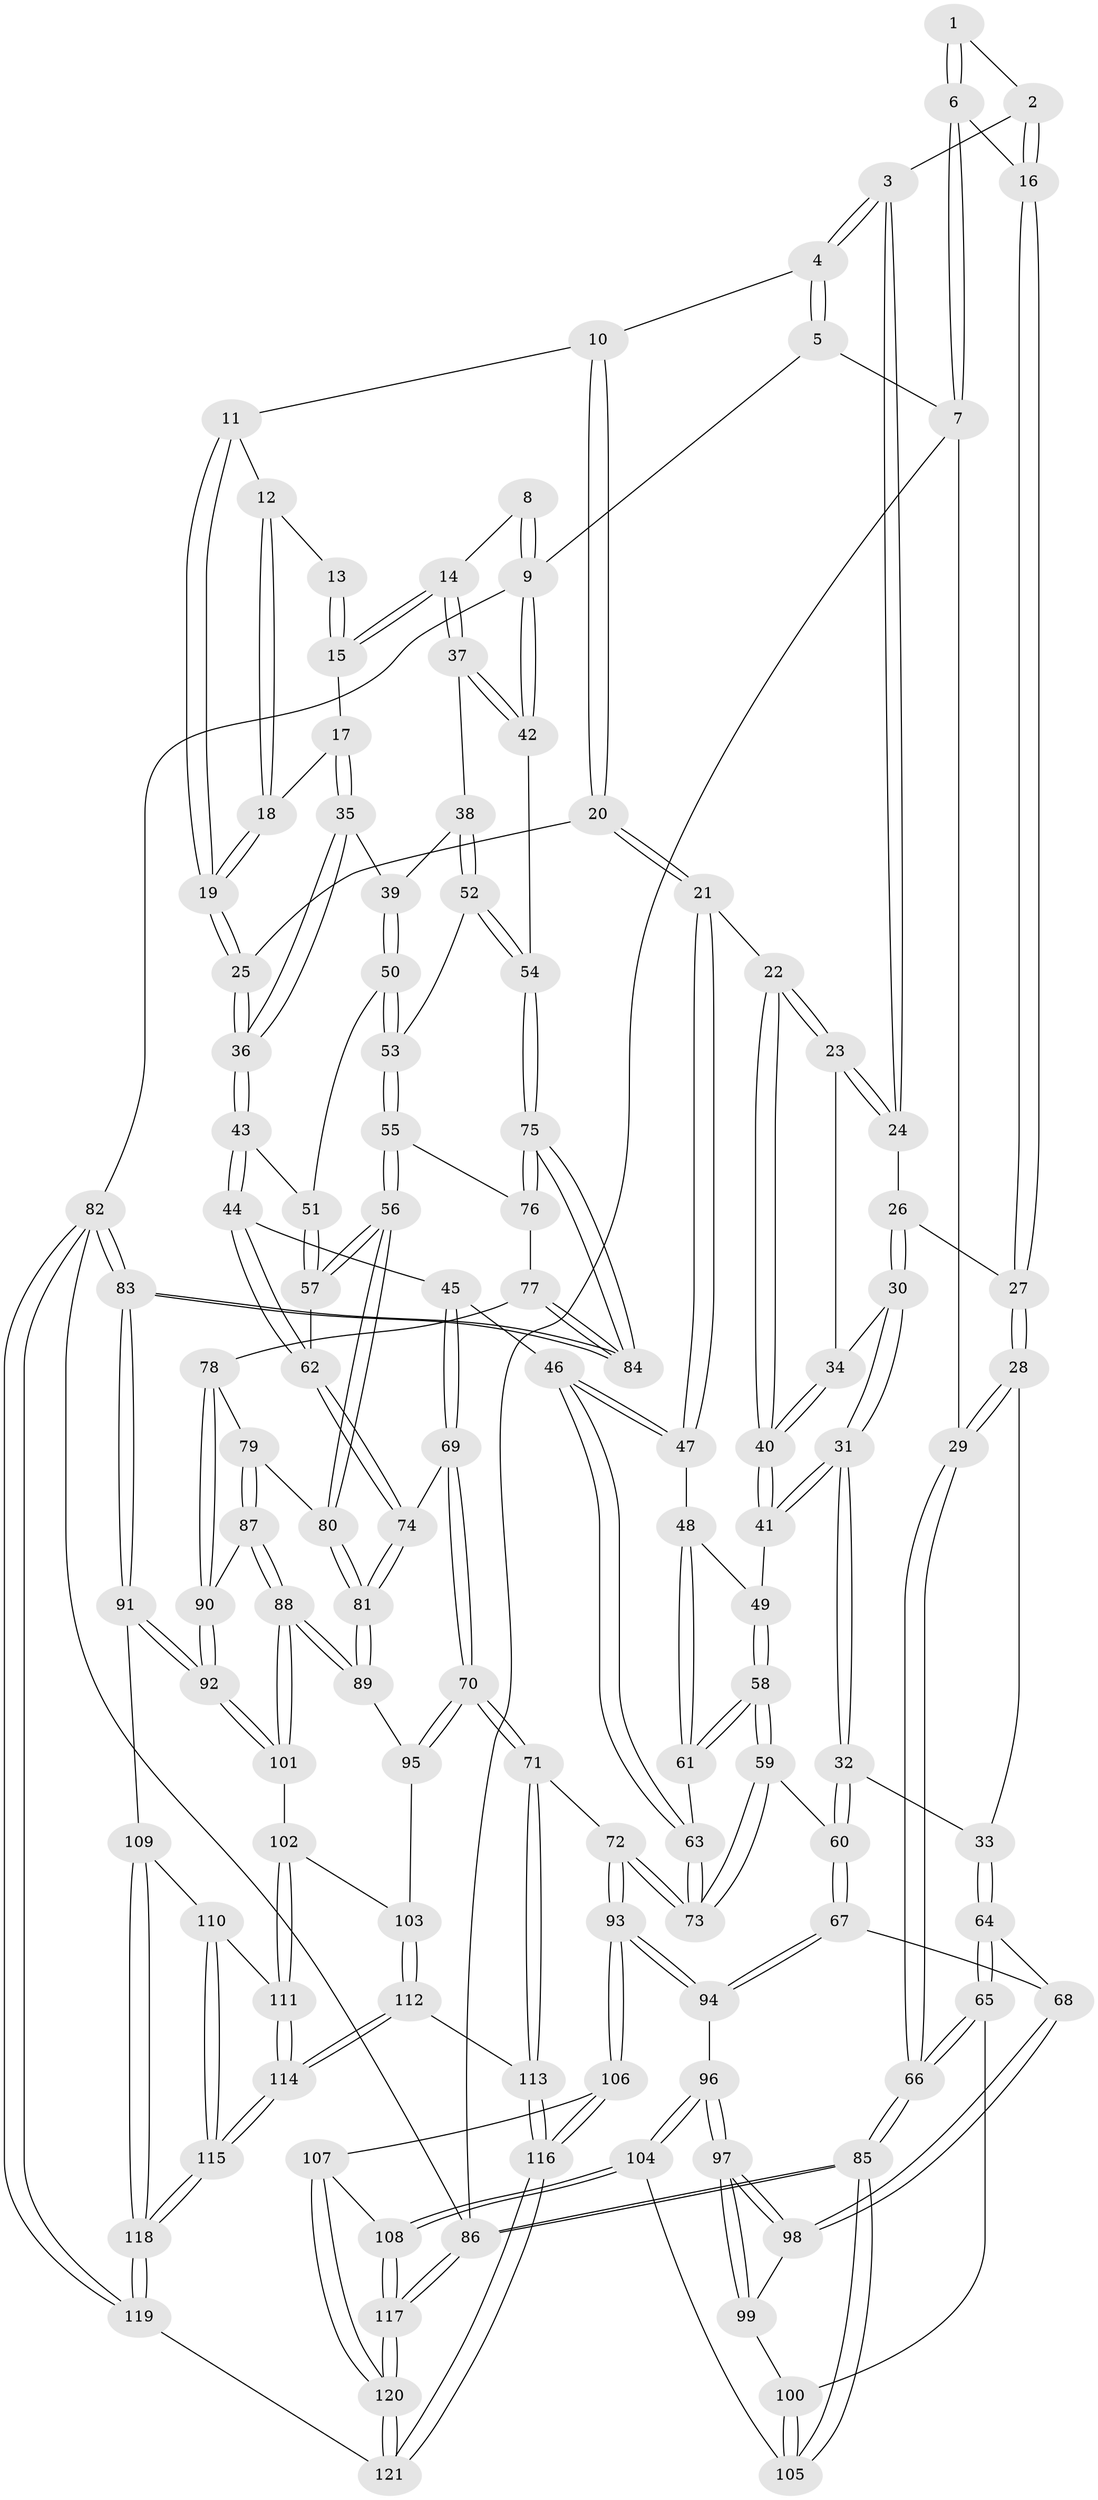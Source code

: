 // Generated by graph-tools (version 1.1) at 2025/27/03/09/25 03:27:08]
// undirected, 121 vertices, 299 edges
graph export_dot {
graph [start="1"]
  node [color=gray90,style=filled];
  1 [pos="+0.08804599077984933+0"];
  2 [pos="+0.18123769825721067+0.04927689215602721"];
  3 [pos="+0.3647441089033091+0"];
  4 [pos="+0.41527170810065017+0"];
  5 [pos="+0.08201114279088431+0"];
  6 [pos="+0.07191823718946912+0.09439453673189205"];
  7 [pos="+0+0.1945659370886229"];
  8 [pos="+0.9078481016155244+0"];
  9 [pos="+1+0"];
  10 [pos="+0.4511128913724177+0"];
  11 [pos="+0.5557242285476398+0"];
  12 [pos="+0.5668765395777631+0"];
  13 [pos="+0.7041837824964927+0"];
  14 [pos="+0.8923074447806755+0.1596622858340293"];
  15 [pos="+0.8169932684377911+0.15455987787134015"];
  16 [pos="+0.11887553641341447+0.10669547668919767"];
  17 [pos="+0.786832244320272+0.1606043542645928"];
  18 [pos="+0.7634072225408582+0.1489095755232134"];
  19 [pos="+0.6117218377158996+0.1733100141879273"];
  20 [pos="+0.47775498023173574+0.2299464448635998"];
  21 [pos="+0.4726105900551995+0.23618463255775213"];
  22 [pos="+0.43424881342464433+0.23036622793301206"];
  23 [pos="+0.3280587452959702+0.14227070580003265"];
  24 [pos="+0.31965469756231135+0.11395255644458757"];
  25 [pos="+0.6102235827781077+0.17955985363546872"];
  26 [pos="+0.19559601495411078+0.1694010993192135"];
  27 [pos="+0.1595351409222515+0.16160857893200695"];
  28 [pos="+0.07365178989839018+0.30900208346041597"];
  29 [pos="+0+0.29333157258280385"];
  30 [pos="+0.21484207395622149+0.22948234163287862"];
  31 [pos="+0.19598218059778608+0.34429839478675794"];
  32 [pos="+0.1854565912560925+0.34994517180936763"];
  33 [pos="+0.1352977488193476+0.33975890801040115"];
  34 [pos="+0.3053923129741126+0.22721911892255153"];
  35 [pos="+0.7373881309156535+0.25504044117989794"];
  36 [pos="+0.6562023184719152+0.28189232401355085"];
  37 [pos="+0.9307185394819556+0.19658441696692058"];
  38 [pos="+0.8724314783313528+0.29297651119132684"];
  39 [pos="+0.800885999649747+0.30237971388565854"];
  40 [pos="+0.3128407309727209+0.3246573474796717"];
  41 [pos="+0.311329737802858+0.32920580978143504"];
  42 [pos="+1+0.23256374425208487"];
  43 [pos="+0.6400118761546597+0.33650047366142816"];
  44 [pos="+0.6056910356679506+0.37699819063745305"];
  45 [pos="+0.543391015154938+0.38203679965110304"];
  46 [pos="+0.5315649303406323+0.378956051387708"];
  47 [pos="+0.49843196457926886+0.3461121951243197"];
  48 [pos="+0.35856585968575777+0.35743162511239174"];
  49 [pos="+0.334056606459112+0.35341862339553715"];
  50 [pos="+0.772501500255647+0.35643038232971325"];
  51 [pos="+0.7552847237040878+0.3672046087803418"];
  52 [pos="+0.8922453769838672+0.40774841744009094"];
  53 [pos="+0.8862973785607234+0.4207733666616456"];
  54 [pos="+1+0.28265060959943844"];
  55 [pos="+0.8836065244810141+0.43460369978922037"];
  56 [pos="+0.813826629093458+0.47773328548665445"];
  57 [pos="+0.7681517882753541+0.45558313698529884"];
  58 [pos="+0.3277557561115858+0.49620845815616654"];
  59 [pos="+0.3091981863360725+0.5448984225022573"];
  60 [pos="+0.22142777029941565+0.5356855470101924"];
  61 [pos="+0.4188038731457716+0.44207542598698707"];
  62 [pos="+0.661463136924357+0.4668077657934235"];
  63 [pos="+0.46523088087152265+0.44278312388750374"];
  64 [pos="+0.0600455988529524+0.5726752631495399"];
  65 [pos="+0+0.580236359453472"];
  66 [pos="+0+0.5746673647232313"];
  67 [pos="+0.15694147283963347+0.5737673574492709"];
  68 [pos="+0.1087475667183403+0.5807430564587479"];
  69 [pos="+0.5338298855735675+0.5923476306776084"];
  70 [pos="+0.47266460090474893+0.7022622387239289"];
  71 [pos="+0.47132926909251693+0.7032640990498467"];
  72 [pos="+0.460358141120798+0.7044369618140016"];
  73 [pos="+0.4254291572540493+0.6514589265663739"];
  74 [pos="+0.6587377645035871+0.4912089260295249"];
  75 [pos="+1+0.4620609929437009"];
  76 [pos="+0.8862541206709389+0.4372563687608036"];
  77 [pos="+0.9717675872896392+0.5513479237509926"];
  78 [pos="+0.9312871124817497+0.5863832029510283"];
  79 [pos="+0.827169517758272+0.5699510465347756"];
  80 [pos="+0.8043027396402306+0.5546445525863165"];
  81 [pos="+0.7224605069934352+0.6065281660350577"];
  82 [pos="+1+1"];
  83 [pos="+1+0.8710547928565678"];
  84 [pos="+1+0.5529512532173821"];
  85 [pos="+0+0.839087383098121"];
  86 [pos="+0+1"];
  87 [pos="+0.8452540794385636+0.6603087332365856"];
  88 [pos="+0.8066552349744915+0.6894413386881693"];
  89 [pos="+0.72081951299537+0.6110634063904532"];
  90 [pos="+0.9155991165094762+0.6629896188344744"];
  91 [pos="+0.9861399761448747+0.7991252026634525"];
  92 [pos="+0.9692805867306719+0.7766522156671721"];
  93 [pos="+0.41029636250256335+0.7637787856668163"];
  94 [pos="+0.23523035533246087+0.7327486282777049"];
  95 [pos="+0.6798603852395445+0.6469328950229625"];
  96 [pos="+0.1733387157979424+0.7651724060938926"];
  97 [pos="+0.1538405357896855+0.7462464561997146"];
  98 [pos="+0.12087892898434176+0.6665615881049806"];
  99 [pos="+0.08974731228020164+0.7372261781000361"];
  100 [pos="+0.0759796208417677+0.7426665997770743"];
  101 [pos="+0.80667503023175+0.7037553823543249"];
  102 [pos="+0.7701168655126972+0.7720289150375956"];
  103 [pos="+0.7484534334978715+0.7814061488606204"];
  104 [pos="+0.1401102906567975+0.8424313954717237"];
  105 [pos="+0.07459841127426065+0.785616762485349"];
  106 [pos="+0.3910596646399593+0.8294966875481358"];
  107 [pos="+0.294182109569633+0.8691916550758546"];
  108 [pos="+0.14043947366585793+0.847365142793762"];
  109 [pos="+0.9460920677909008+0.815178867477716"];
  110 [pos="+0.9018850178854861+0.814718492241788"];
  111 [pos="+0.8795428363232812+0.811177013096498"];
  112 [pos="+0.6822298879779272+0.8666229011752021"];
  113 [pos="+0.6397414432565082+0.8422286773944125"];
  114 [pos="+0.700890142337143+0.913348795292658"];
  115 [pos="+0.7143554101377656+0.9606861539001238"];
  116 [pos="+0.43525642332990416+1"];
  117 [pos="+0+1"];
  118 [pos="+0.7401536425951846+1"];
  119 [pos="+0.7387191015106003+1"];
  120 [pos="+0+1"];
  121 [pos="+0.450676965835178+1"];
  1 -- 2;
  1 -- 6;
  1 -- 6;
  2 -- 3;
  2 -- 16;
  2 -- 16;
  3 -- 4;
  3 -- 4;
  3 -- 24;
  3 -- 24;
  4 -- 5;
  4 -- 5;
  4 -- 10;
  5 -- 7;
  5 -- 9;
  6 -- 7;
  6 -- 7;
  6 -- 16;
  7 -- 29;
  7 -- 86;
  8 -- 9;
  8 -- 9;
  8 -- 14;
  9 -- 42;
  9 -- 42;
  9 -- 82;
  10 -- 11;
  10 -- 20;
  10 -- 20;
  11 -- 12;
  11 -- 19;
  11 -- 19;
  12 -- 13;
  12 -- 18;
  12 -- 18;
  13 -- 15;
  13 -- 15;
  14 -- 15;
  14 -- 15;
  14 -- 37;
  14 -- 37;
  15 -- 17;
  16 -- 27;
  16 -- 27;
  17 -- 18;
  17 -- 35;
  17 -- 35;
  18 -- 19;
  18 -- 19;
  19 -- 25;
  19 -- 25;
  20 -- 21;
  20 -- 21;
  20 -- 25;
  21 -- 22;
  21 -- 47;
  21 -- 47;
  22 -- 23;
  22 -- 23;
  22 -- 40;
  22 -- 40;
  23 -- 24;
  23 -- 24;
  23 -- 34;
  24 -- 26;
  25 -- 36;
  25 -- 36;
  26 -- 27;
  26 -- 30;
  26 -- 30;
  27 -- 28;
  27 -- 28;
  28 -- 29;
  28 -- 29;
  28 -- 33;
  29 -- 66;
  29 -- 66;
  30 -- 31;
  30 -- 31;
  30 -- 34;
  31 -- 32;
  31 -- 32;
  31 -- 41;
  31 -- 41;
  32 -- 33;
  32 -- 60;
  32 -- 60;
  33 -- 64;
  33 -- 64;
  34 -- 40;
  34 -- 40;
  35 -- 36;
  35 -- 36;
  35 -- 39;
  36 -- 43;
  36 -- 43;
  37 -- 38;
  37 -- 42;
  37 -- 42;
  38 -- 39;
  38 -- 52;
  38 -- 52;
  39 -- 50;
  39 -- 50;
  40 -- 41;
  40 -- 41;
  41 -- 49;
  42 -- 54;
  43 -- 44;
  43 -- 44;
  43 -- 51;
  44 -- 45;
  44 -- 62;
  44 -- 62;
  45 -- 46;
  45 -- 69;
  45 -- 69;
  46 -- 47;
  46 -- 47;
  46 -- 63;
  46 -- 63;
  47 -- 48;
  48 -- 49;
  48 -- 61;
  48 -- 61;
  49 -- 58;
  49 -- 58;
  50 -- 51;
  50 -- 53;
  50 -- 53;
  51 -- 57;
  51 -- 57;
  52 -- 53;
  52 -- 54;
  52 -- 54;
  53 -- 55;
  53 -- 55;
  54 -- 75;
  54 -- 75;
  55 -- 56;
  55 -- 56;
  55 -- 76;
  56 -- 57;
  56 -- 57;
  56 -- 80;
  56 -- 80;
  57 -- 62;
  58 -- 59;
  58 -- 59;
  58 -- 61;
  58 -- 61;
  59 -- 60;
  59 -- 73;
  59 -- 73;
  60 -- 67;
  60 -- 67;
  61 -- 63;
  62 -- 74;
  62 -- 74;
  63 -- 73;
  63 -- 73;
  64 -- 65;
  64 -- 65;
  64 -- 68;
  65 -- 66;
  65 -- 66;
  65 -- 100;
  66 -- 85;
  66 -- 85;
  67 -- 68;
  67 -- 94;
  67 -- 94;
  68 -- 98;
  68 -- 98;
  69 -- 70;
  69 -- 70;
  69 -- 74;
  70 -- 71;
  70 -- 71;
  70 -- 95;
  70 -- 95;
  71 -- 72;
  71 -- 113;
  71 -- 113;
  72 -- 73;
  72 -- 73;
  72 -- 93;
  72 -- 93;
  74 -- 81;
  74 -- 81;
  75 -- 76;
  75 -- 76;
  75 -- 84;
  75 -- 84;
  76 -- 77;
  77 -- 78;
  77 -- 84;
  77 -- 84;
  78 -- 79;
  78 -- 90;
  78 -- 90;
  79 -- 80;
  79 -- 87;
  79 -- 87;
  80 -- 81;
  80 -- 81;
  81 -- 89;
  81 -- 89;
  82 -- 83;
  82 -- 83;
  82 -- 119;
  82 -- 119;
  82 -- 86;
  83 -- 84;
  83 -- 84;
  83 -- 91;
  83 -- 91;
  85 -- 86;
  85 -- 86;
  85 -- 105;
  85 -- 105;
  86 -- 117;
  86 -- 117;
  87 -- 88;
  87 -- 88;
  87 -- 90;
  88 -- 89;
  88 -- 89;
  88 -- 101;
  88 -- 101;
  89 -- 95;
  90 -- 92;
  90 -- 92;
  91 -- 92;
  91 -- 92;
  91 -- 109;
  92 -- 101;
  92 -- 101;
  93 -- 94;
  93 -- 94;
  93 -- 106;
  93 -- 106;
  94 -- 96;
  95 -- 103;
  96 -- 97;
  96 -- 97;
  96 -- 104;
  96 -- 104;
  97 -- 98;
  97 -- 98;
  97 -- 99;
  97 -- 99;
  98 -- 99;
  99 -- 100;
  100 -- 105;
  100 -- 105;
  101 -- 102;
  102 -- 103;
  102 -- 111;
  102 -- 111;
  103 -- 112;
  103 -- 112;
  104 -- 105;
  104 -- 108;
  104 -- 108;
  106 -- 107;
  106 -- 116;
  106 -- 116;
  107 -- 108;
  107 -- 120;
  107 -- 120;
  108 -- 117;
  108 -- 117;
  109 -- 110;
  109 -- 118;
  109 -- 118;
  110 -- 111;
  110 -- 115;
  110 -- 115;
  111 -- 114;
  111 -- 114;
  112 -- 113;
  112 -- 114;
  112 -- 114;
  113 -- 116;
  113 -- 116;
  114 -- 115;
  114 -- 115;
  115 -- 118;
  115 -- 118;
  116 -- 121;
  116 -- 121;
  117 -- 120;
  117 -- 120;
  118 -- 119;
  118 -- 119;
  119 -- 121;
  120 -- 121;
  120 -- 121;
}
